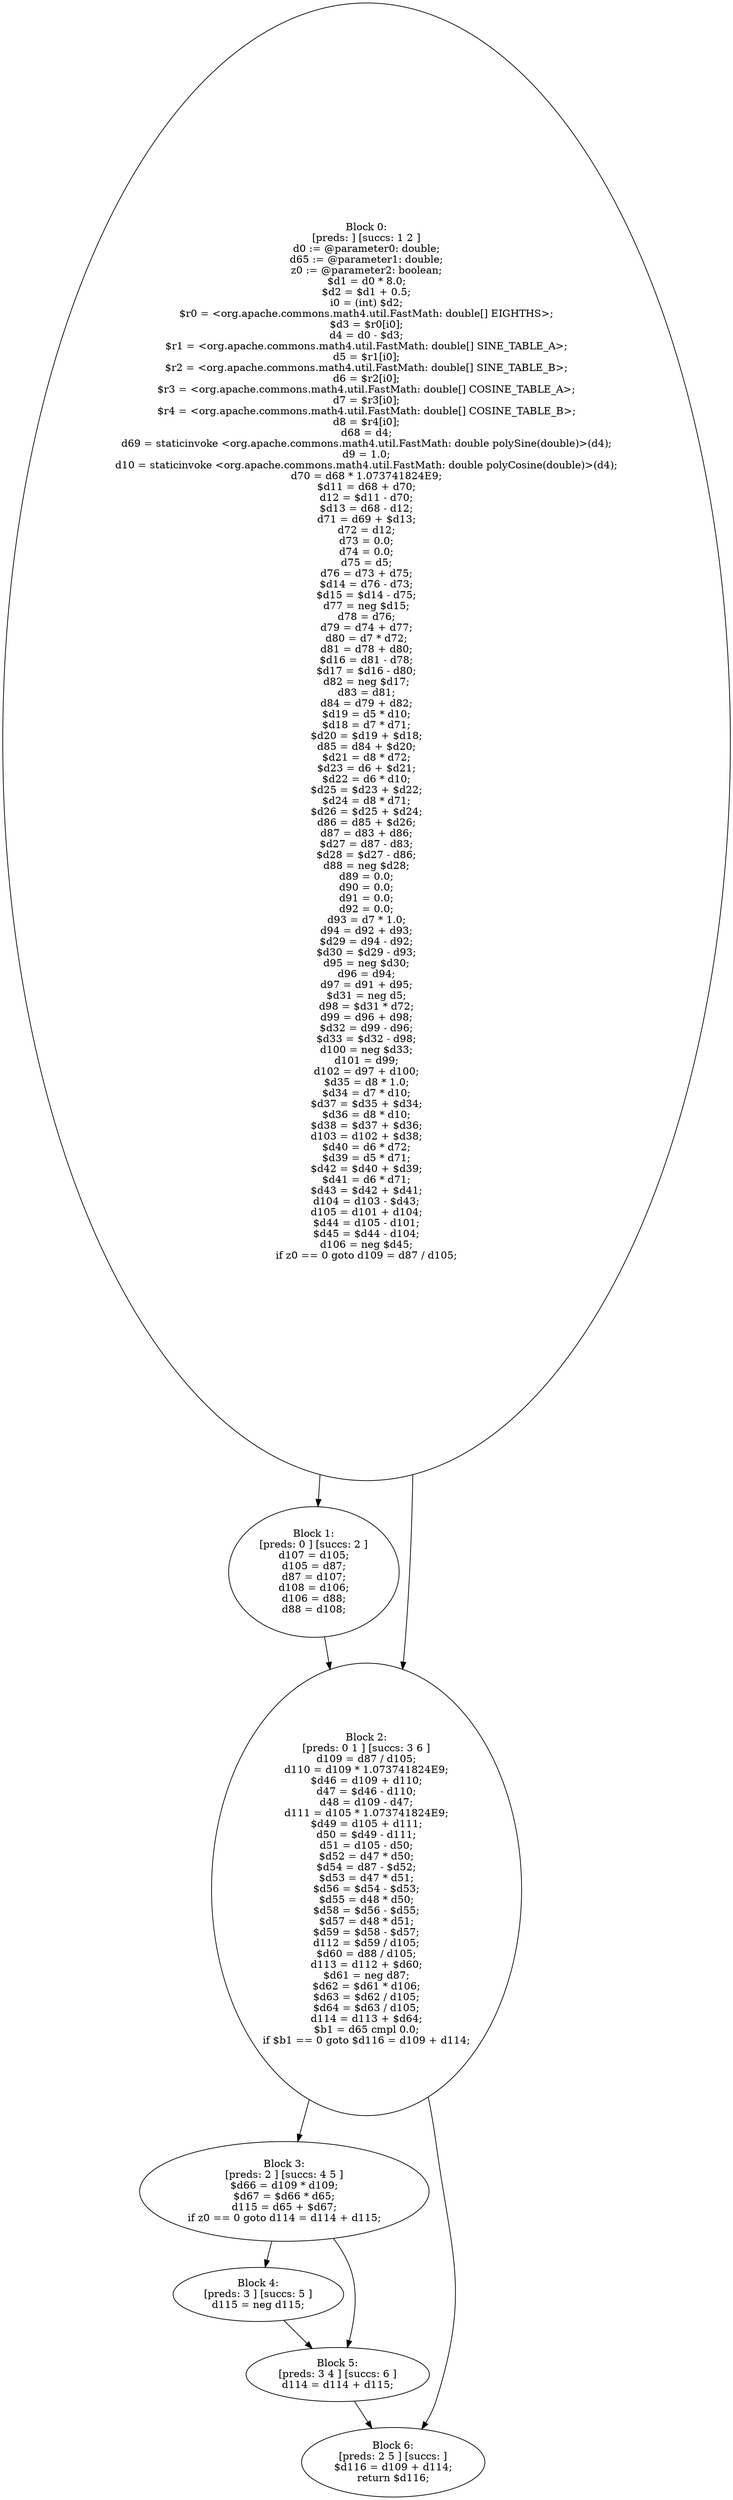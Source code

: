digraph "unitGraph" {
    "Block 0:
[preds: ] [succs: 1 2 ]
d0 := @parameter0: double;
d65 := @parameter1: double;
z0 := @parameter2: boolean;
$d1 = d0 * 8.0;
$d2 = $d1 + 0.5;
i0 = (int) $d2;
$r0 = <org.apache.commons.math4.util.FastMath: double[] EIGHTHS>;
$d3 = $r0[i0];
d4 = d0 - $d3;
$r1 = <org.apache.commons.math4.util.FastMath: double[] SINE_TABLE_A>;
d5 = $r1[i0];
$r2 = <org.apache.commons.math4.util.FastMath: double[] SINE_TABLE_B>;
d6 = $r2[i0];
$r3 = <org.apache.commons.math4.util.FastMath: double[] COSINE_TABLE_A>;
d7 = $r3[i0];
$r4 = <org.apache.commons.math4.util.FastMath: double[] COSINE_TABLE_B>;
d8 = $r4[i0];
d68 = d4;
d69 = staticinvoke <org.apache.commons.math4.util.FastMath: double polySine(double)>(d4);
d9 = 1.0;
d10 = staticinvoke <org.apache.commons.math4.util.FastMath: double polyCosine(double)>(d4);
d70 = d68 * 1.073741824E9;
$d11 = d68 + d70;
d12 = $d11 - d70;
$d13 = d68 - d12;
d71 = d69 + $d13;
d72 = d12;
d73 = 0.0;
d74 = 0.0;
d75 = d5;
d76 = d73 + d75;
$d14 = d76 - d73;
$d15 = $d14 - d75;
d77 = neg $d15;
d78 = d76;
d79 = d74 + d77;
d80 = d7 * d72;
d81 = d78 + d80;
$d16 = d81 - d78;
$d17 = $d16 - d80;
d82 = neg $d17;
d83 = d81;
d84 = d79 + d82;
$d19 = d5 * d10;
$d18 = d7 * d71;
$d20 = $d19 + $d18;
d85 = d84 + $d20;
$d21 = d8 * d72;
$d23 = d6 + $d21;
$d22 = d6 * d10;
$d25 = $d23 + $d22;
$d24 = d8 * d71;
$d26 = $d25 + $d24;
d86 = d85 + $d26;
d87 = d83 + d86;
$d27 = d87 - d83;
$d28 = $d27 - d86;
d88 = neg $d28;
d89 = 0.0;
d90 = 0.0;
d91 = 0.0;
d92 = 0.0;
d93 = d7 * 1.0;
d94 = d92 + d93;
$d29 = d94 - d92;
$d30 = $d29 - d93;
d95 = neg $d30;
d96 = d94;
d97 = d91 + d95;
$d31 = neg d5;
d98 = $d31 * d72;
d99 = d96 + d98;
$d32 = d99 - d96;
$d33 = $d32 - d98;
d100 = neg $d33;
d101 = d99;
d102 = d97 + d100;
$d35 = d8 * 1.0;
$d34 = d7 * d10;
$d37 = $d35 + $d34;
$d36 = d8 * d10;
$d38 = $d37 + $d36;
d103 = d102 + $d38;
$d40 = d6 * d72;
$d39 = d5 * d71;
$d42 = $d40 + $d39;
$d41 = d6 * d71;
$d43 = $d42 + $d41;
d104 = d103 - $d43;
d105 = d101 + d104;
$d44 = d105 - d101;
$d45 = $d44 - d104;
d106 = neg $d45;
if z0 == 0 goto d109 = d87 / d105;
"
    "Block 1:
[preds: 0 ] [succs: 2 ]
d107 = d105;
d105 = d87;
d87 = d107;
d108 = d106;
d106 = d88;
d88 = d108;
"
    "Block 2:
[preds: 0 1 ] [succs: 3 6 ]
d109 = d87 / d105;
d110 = d109 * 1.073741824E9;
$d46 = d109 + d110;
d47 = $d46 - d110;
d48 = d109 - d47;
d111 = d105 * 1.073741824E9;
$d49 = d105 + d111;
d50 = $d49 - d111;
d51 = d105 - d50;
$d52 = d47 * d50;
$d54 = d87 - $d52;
$d53 = d47 * d51;
$d56 = $d54 - $d53;
$d55 = d48 * d50;
$d58 = $d56 - $d55;
$d57 = d48 * d51;
$d59 = $d58 - $d57;
d112 = $d59 / d105;
$d60 = d88 / d105;
d113 = d112 + $d60;
$d61 = neg d87;
$d62 = $d61 * d106;
$d63 = $d62 / d105;
$d64 = $d63 / d105;
d114 = d113 + $d64;
$b1 = d65 cmpl 0.0;
if $b1 == 0 goto $d116 = d109 + d114;
"
    "Block 3:
[preds: 2 ] [succs: 4 5 ]
$d66 = d109 * d109;
$d67 = $d66 * d65;
d115 = d65 + $d67;
if z0 == 0 goto d114 = d114 + d115;
"
    "Block 4:
[preds: 3 ] [succs: 5 ]
d115 = neg d115;
"
    "Block 5:
[preds: 3 4 ] [succs: 6 ]
d114 = d114 + d115;
"
    "Block 6:
[preds: 2 5 ] [succs: ]
$d116 = d109 + d114;
return $d116;
"
    "Block 0:
[preds: ] [succs: 1 2 ]
d0 := @parameter0: double;
d65 := @parameter1: double;
z0 := @parameter2: boolean;
$d1 = d0 * 8.0;
$d2 = $d1 + 0.5;
i0 = (int) $d2;
$r0 = <org.apache.commons.math4.util.FastMath: double[] EIGHTHS>;
$d3 = $r0[i0];
d4 = d0 - $d3;
$r1 = <org.apache.commons.math4.util.FastMath: double[] SINE_TABLE_A>;
d5 = $r1[i0];
$r2 = <org.apache.commons.math4.util.FastMath: double[] SINE_TABLE_B>;
d6 = $r2[i0];
$r3 = <org.apache.commons.math4.util.FastMath: double[] COSINE_TABLE_A>;
d7 = $r3[i0];
$r4 = <org.apache.commons.math4.util.FastMath: double[] COSINE_TABLE_B>;
d8 = $r4[i0];
d68 = d4;
d69 = staticinvoke <org.apache.commons.math4.util.FastMath: double polySine(double)>(d4);
d9 = 1.0;
d10 = staticinvoke <org.apache.commons.math4.util.FastMath: double polyCosine(double)>(d4);
d70 = d68 * 1.073741824E9;
$d11 = d68 + d70;
d12 = $d11 - d70;
$d13 = d68 - d12;
d71 = d69 + $d13;
d72 = d12;
d73 = 0.0;
d74 = 0.0;
d75 = d5;
d76 = d73 + d75;
$d14 = d76 - d73;
$d15 = $d14 - d75;
d77 = neg $d15;
d78 = d76;
d79 = d74 + d77;
d80 = d7 * d72;
d81 = d78 + d80;
$d16 = d81 - d78;
$d17 = $d16 - d80;
d82 = neg $d17;
d83 = d81;
d84 = d79 + d82;
$d19 = d5 * d10;
$d18 = d7 * d71;
$d20 = $d19 + $d18;
d85 = d84 + $d20;
$d21 = d8 * d72;
$d23 = d6 + $d21;
$d22 = d6 * d10;
$d25 = $d23 + $d22;
$d24 = d8 * d71;
$d26 = $d25 + $d24;
d86 = d85 + $d26;
d87 = d83 + d86;
$d27 = d87 - d83;
$d28 = $d27 - d86;
d88 = neg $d28;
d89 = 0.0;
d90 = 0.0;
d91 = 0.0;
d92 = 0.0;
d93 = d7 * 1.0;
d94 = d92 + d93;
$d29 = d94 - d92;
$d30 = $d29 - d93;
d95 = neg $d30;
d96 = d94;
d97 = d91 + d95;
$d31 = neg d5;
d98 = $d31 * d72;
d99 = d96 + d98;
$d32 = d99 - d96;
$d33 = $d32 - d98;
d100 = neg $d33;
d101 = d99;
d102 = d97 + d100;
$d35 = d8 * 1.0;
$d34 = d7 * d10;
$d37 = $d35 + $d34;
$d36 = d8 * d10;
$d38 = $d37 + $d36;
d103 = d102 + $d38;
$d40 = d6 * d72;
$d39 = d5 * d71;
$d42 = $d40 + $d39;
$d41 = d6 * d71;
$d43 = $d42 + $d41;
d104 = d103 - $d43;
d105 = d101 + d104;
$d44 = d105 - d101;
$d45 = $d44 - d104;
d106 = neg $d45;
if z0 == 0 goto d109 = d87 / d105;
"->"Block 1:
[preds: 0 ] [succs: 2 ]
d107 = d105;
d105 = d87;
d87 = d107;
d108 = d106;
d106 = d88;
d88 = d108;
";
    "Block 0:
[preds: ] [succs: 1 2 ]
d0 := @parameter0: double;
d65 := @parameter1: double;
z0 := @parameter2: boolean;
$d1 = d0 * 8.0;
$d2 = $d1 + 0.5;
i0 = (int) $d2;
$r0 = <org.apache.commons.math4.util.FastMath: double[] EIGHTHS>;
$d3 = $r0[i0];
d4 = d0 - $d3;
$r1 = <org.apache.commons.math4.util.FastMath: double[] SINE_TABLE_A>;
d5 = $r1[i0];
$r2 = <org.apache.commons.math4.util.FastMath: double[] SINE_TABLE_B>;
d6 = $r2[i0];
$r3 = <org.apache.commons.math4.util.FastMath: double[] COSINE_TABLE_A>;
d7 = $r3[i0];
$r4 = <org.apache.commons.math4.util.FastMath: double[] COSINE_TABLE_B>;
d8 = $r4[i0];
d68 = d4;
d69 = staticinvoke <org.apache.commons.math4.util.FastMath: double polySine(double)>(d4);
d9 = 1.0;
d10 = staticinvoke <org.apache.commons.math4.util.FastMath: double polyCosine(double)>(d4);
d70 = d68 * 1.073741824E9;
$d11 = d68 + d70;
d12 = $d11 - d70;
$d13 = d68 - d12;
d71 = d69 + $d13;
d72 = d12;
d73 = 0.0;
d74 = 0.0;
d75 = d5;
d76 = d73 + d75;
$d14 = d76 - d73;
$d15 = $d14 - d75;
d77 = neg $d15;
d78 = d76;
d79 = d74 + d77;
d80 = d7 * d72;
d81 = d78 + d80;
$d16 = d81 - d78;
$d17 = $d16 - d80;
d82 = neg $d17;
d83 = d81;
d84 = d79 + d82;
$d19 = d5 * d10;
$d18 = d7 * d71;
$d20 = $d19 + $d18;
d85 = d84 + $d20;
$d21 = d8 * d72;
$d23 = d6 + $d21;
$d22 = d6 * d10;
$d25 = $d23 + $d22;
$d24 = d8 * d71;
$d26 = $d25 + $d24;
d86 = d85 + $d26;
d87 = d83 + d86;
$d27 = d87 - d83;
$d28 = $d27 - d86;
d88 = neg $d28;
d89 = 0.0;
d90 = 0.0;
d91 = 0.0;
d92 = 0.0;
d93 = d7 * 1.0;
d94 = d92 + d93;
$d29 = d94 - d92;
$d30 = $d29 - d93;
d95 = neg $d30;
d96 = d94;
d97 = d91 + d95;
$d31 = neg d5;
d98 = $d31 * d72;
d99 = d96 + d98;
$d32 = d99 - d96;
$d33 = $d32 - d98;
d100 = neg $d33;
d101 = d99;
d102 = d97 + d100;
$d35 = d8 * 1.0;
$d34 = d7 * d10;
$d37 = $d35 + $d34;
$d36 = d8 * d10;
$d38 = $d37 + $d36;
d103 = d102 + $d38;
$d40 = d6 * d72;
$d39 = d5 * d71;
$d42 = $d40 + $d39;
$d41 = d6 * d71;
$d43 = $d42 + $d41;
d104 = d103 - $d43;
d105 = d101 + d104;
$d44 = d105 - d101;
$d45 = $d44 - d104;
d106 = neg $d45;
if z0 == 0 goto d109 = d87 / d105;
"->"Block 2:
[preds: 0 1 ] [succs: 3 6 ]
d109 = d87 / d105;
d110 = d109 * 1.073741824E9;
$d46 = d109 + d110;
d47 = $d46 - d110;
d48 = d109 - d47;
d111 = d105 * 1.073741824E9;
$d49 = d105 + d111;
d50 = $d49 - d111;
d51 = d105 - d50;
$d52 = d47 * d50;
$d54 = d87 - $d52;
$d53 = d47 * d51;
$d56 = $d54 - $d53;
$d55 = d48 * d50;
$d58 = $d56 - $d55;
$d57 = d48 * d51;
$d59 = $d58 - $d57;
d112 = $d59 / d105;
$d60 = d88 / d105;
d113 = d112 + $d60;
$d61 = neg d87;
$d62 = $d61 * d106;
$d63 = $d62 / d105;
$d64 = $d63 / d105;
d114 = d113 + $d64;
$b1 = d65 cmpl 0.0;
if $b1 == 0 goto $d116 = d109 + d114;
";
    "Block 1:
[preds: 0 ] [succs: 2 ]
d107 = d105;
d105 = d87;
d87 = d107;
d108 = d106;
d106 = d88;
d88 = d108;
"->"Block 2:
[preds: 0 1 ] [succs: 3 6 ]
d109 = d87 / d105;
d110 = d109 * 1.073741824E9;
$d46 = d109 + d110;
d47 = $d46 - d110;
d48 = d109 - d47;
d111 = d105 * 1.073741824E9;
$d49 = d105 + d111;
d50 = $d49 - d111;
d51 = d105 - d50;
$d52 = d47 * d50;
$d54 = d87 - $d52;
$d53 = d47 * d51;
$d56 = $d54 - $d53;
$d55 = d48 * d50;
$d58 = $d56 - $d55;
$d57 = d48 * d51;
$d59 = $d58 - $d57;
d112 = $d59 / d105;
$d60 = d88 / d105;
d113 = d112 + $d60;
$d61 = neg d87;
$d62 = $d61 * d106;
$d63 = $d62 / d105;
$d64 = $d63 / d105;
d114 = d113 + $d64;
$b1 = d65 cmpl 0.0;
if $b1 == 0 goto $d116 = d109 + d114;
";
    "Block 2:
[preds: 0 1 ] [succs: 3 6 ]
d109 = d87 / d105;
d110 = d109 * 1.073741824E9;
$d46 = d109 + d110;
d47 = $d46 - d110;
d48 = d109 - d47;
d111 = d105 * 1.073741824E9;
$d49 = d105 + d111;
d50 = $d49 - d111;
d51 = d105 - d50;
$d52 = d47 * d50;
$d54 = d87 - $d52;
$d53 = d47 * d51;
$d56 = $d54 - $d53;
$d55 = d48 * d50;
$d58 = $d56 - $d55;
$d57 = d48 * d51;
$d59 = $d58 - $d57;
d112 = $d59 / d105;
$d60 = d88 / d105;
d113 = d112 + $d60;
$d61 = neg d87;
$d62 = $d61 * d106;
$d63 = $d62 / d105;
$d64 = $d63 / d105;
d114 = d113 + $d64;
$b1 = d65 cmpl 0.0;
if $b1 == 0 goto $d116 = d109 + d114;
"->"Block 3:
[preds: 2 ] [succs: 4 5 ]
$d66 = d109 * d109;
$d67 = $d66 * d65;
d115 = d65 + $d67;
if z0 == 0 goto d114 = d114 + d115;
";
    "Block 2:
[preds: 0 1 ] [succs: 3 6 ]
d109 = d87 / d105;
d110 = d109 * 1.073741824E9;
$d46 = d109 + d110;
d47 = $d46 - d110;
d48 = d109 - d47;
d111 = d105 * 1.073741824E9;
$d49 = d105 + d111;
d50 = $d49 - d111;
d51 = d105 - d50;
$d52 = d47 * d50;
$d54 = d87 - $d52;
$d53 = d47 * d51;
$d56 = $d54 - $d53;
$d55 = d48 * d50;
$d58 = $d56 - $d55;
$d57 = d48 * d51;
$d59 = $d58 - $d57;
d112 = $d59 / d105;
$d60 = d88 / d105;
d113 = d112 + $d60;
$d61 = neg d87;
$d62 = $d61 * d106;
$d63 = $d62 / d105;
$d64 = $d63 / d105;
d114 = d113 + $d64;
$b1 = d65 cmpl 0.0;
if $b1 == 0 goto $d116 = d109 + d114;
"->"Block 6:
[preds: 2 5 ] [succs: ]
$d116 = d109 + d114;
return $d116;
";
    "Block 3:
[preds: 2 ] [succs: 4 5 ]
$d66 = d109 * d109;
$d67 = $d66 * d65;
d115 = d65 + $d67;
if z0 == 0 goto d114 = d114 + d115;
"->"Block 4:
[preds: 3 ] [succs: 5 ]
d115 = neg d115;
";
    "Block 3:
[preds: 2 ] [succs: 4 5 ]
$d66 = d109 * d109;
$d67 = $d66 * d65;
d115 = d65 + $d67;
if z0 == 0 goto d114 = d114 + d115;
"->"Block 5:
[preds: 3 4 ] [succs: 6 ]
d114 = d114 + d115;
";
    "Block 4:
[preds: 3 ] [succs: 5 ]
d115 = neg d115;
"->"Block 5:
[preds: 3 4 ] [succs: 6 ]
d114 = d114 + d115;
";
    "Block 5:
[preds: 3 4 ] [succs: 6 ]
d114 = d114 + d115;
"->"Block 6:
[preds: 2 5 ] [succs: ]
$d116 = d109 + d114;
return $d116;
";
}

